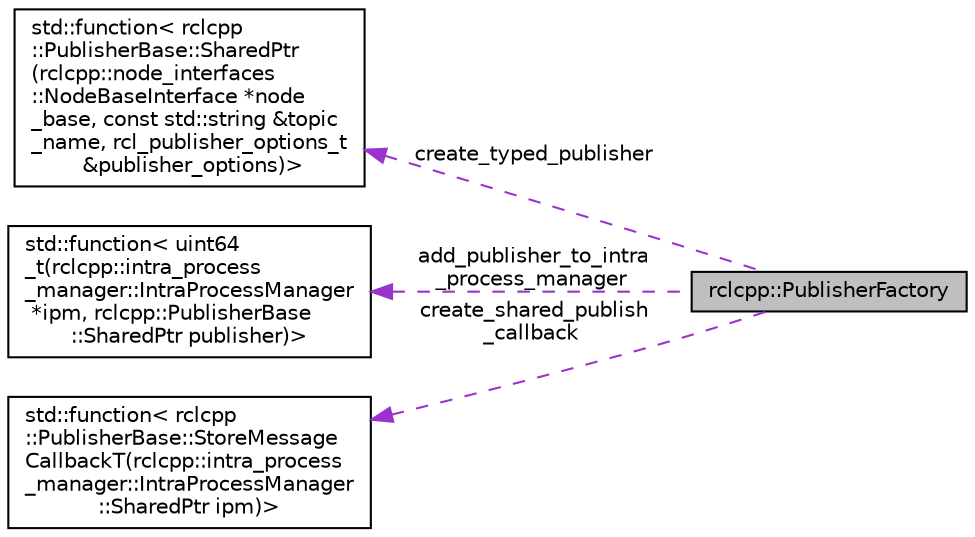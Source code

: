 digraph "rclcpp::PublisherFactory"
{
  edge [fontname="Helvetica",fontsize="10",labelfontname="Helvetica",labelfontsize="10"];
  node [fontname="Helvetica",fontsize="10",shape=record];
  rankdir="LR";
  Node1 [label="rclcpp::PublisherFactory",height=0.2,width=0.4,color="black", fillcolor="grey75", style="filled", fontcolor="black"];
  Node2 -> Node1 [dir="back",color="darkorchid3",fontsize="10",style="dashed",label=" create_typed_publisher" ,fontname="Helvetica"];
  Node2 [label="std::function\< rclcpp\l::PublisherBase::SharedPtr\l(rclcpp::node_interfaces\l::NodeBaseInterface *node\l_base, const std::string &topic\l_name, rcl_publisher_options_t\l &publisher_options)\>",height=0.2,width=0.4,color="black", fillcolor="white", style="filled",URL="/home/developer/workspaces/docs_crystal/doxygen_tag_files/cppreference-doxygen-web.tag.xml$cpp/utility/functional/function.html"];
  Node3 -> Node1 [dir="back",color="darkorchid3",fontsize="10",style="dashed",label=" add_publisher_to_intra\l_process_manager" ,fontname="Helvetica"];
  Node3 [label="std::function\< uint64\l_t(rclcpp::intra_process\l_manager::IntraProcessManager\l *ipm, rclcpp::PublisherBase\l::SharedPtr publisher)\>",height=0.2,width=0.4,color="black", fillcolor="white", style="filled",URL="/home/developer/workspaces/docs_crystal/doxygen_tag_files/cppreference-doxygen-web.tag.xml$cpp/utility/functional/function.html"];
  Node4 -> Node1 [dir="back",color="darkorchid3",fontsize="10",style="dashed",label=" create_shared_publish\l_callback" ,fontname="Helvetica"];
  Node4 [label="std::function\< rclcpp\l::PublisherBase::StoreMessage\lCallbackT(rclcpp::intra_process\l_manager::IntraProcessManager\l::SharedPtr ipm)\>",height=0.2,width=0.4,color="black", fillcolor="white", style="filled",URL="/home/developer/workspaces/docs_crystal/doxygen_tag_files/cppreference-doxygen-web.tag.xml$cpp/utility/functional/function.html"];
}
